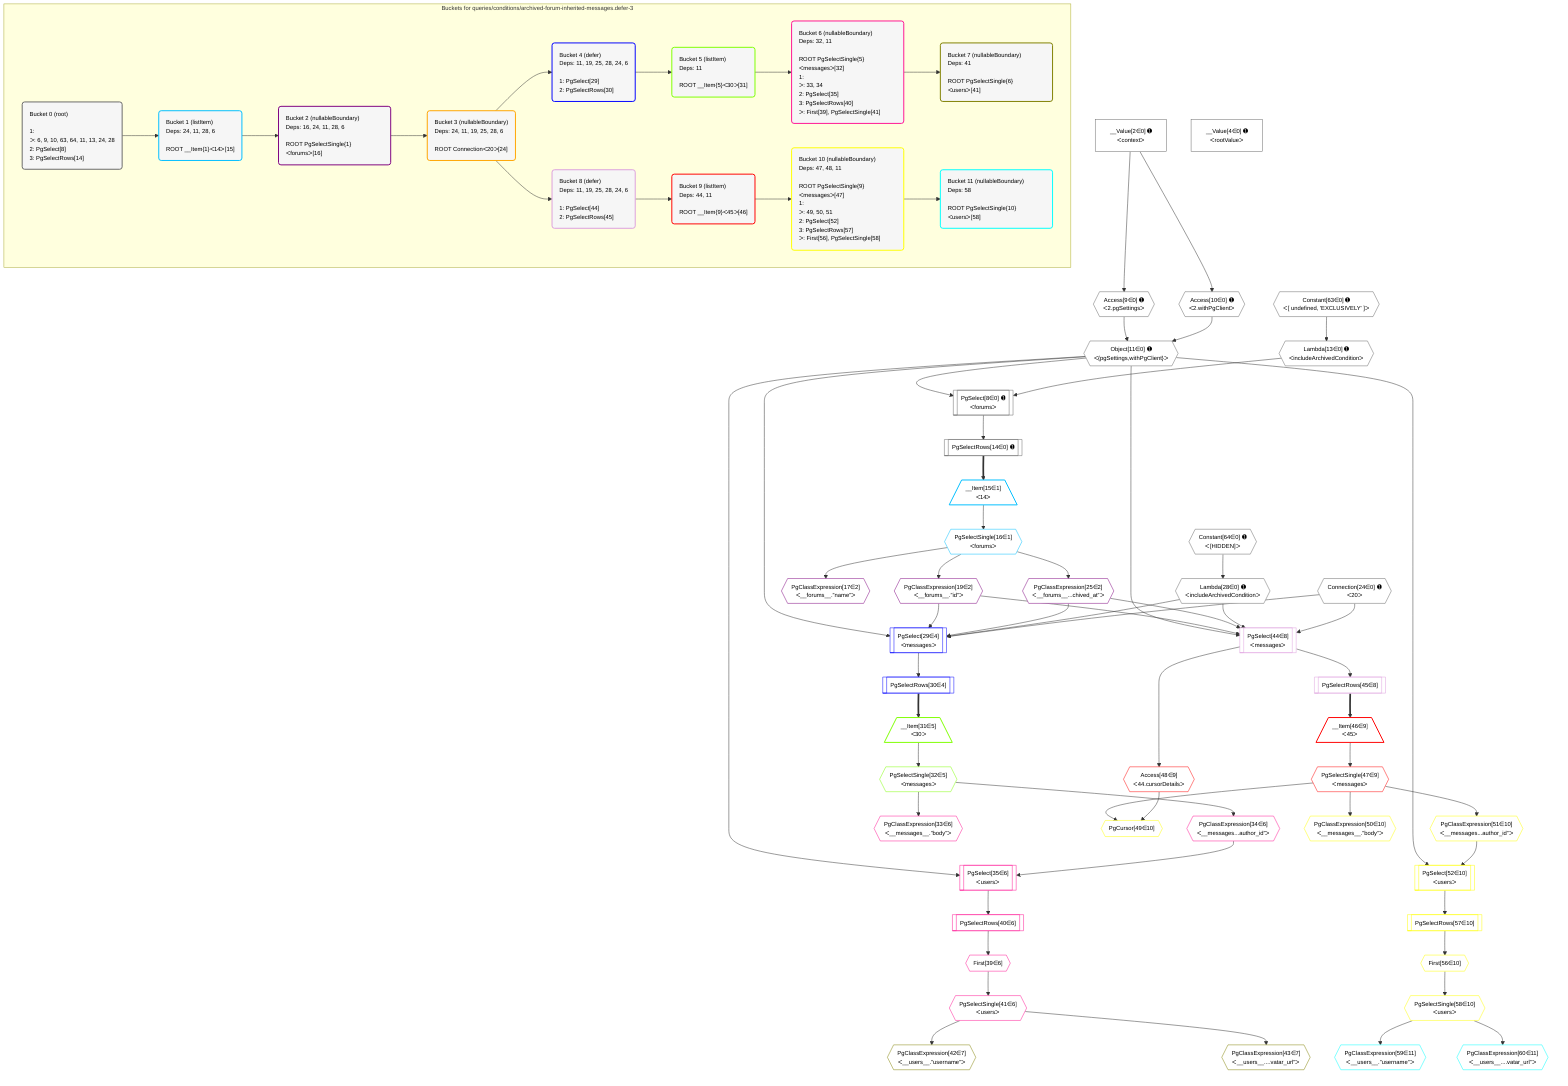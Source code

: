 %%{init: {'themeVariables': { 'fontSize': '12px'}}}%%
graph TD
    classDef path fill:#eee,stroke:#000,color:#000
    classDef plan fill:#fff,stroke-width:1px,color:#000
    classDef itemplan fill:#fff,stroke-width:2px,color:#000
    classDef unbatchedplan fill:#dff,stroke-width:1px,color:#000
    classDef sideeffectplan fill:#fcc,stroke-width:2px,color:#000
    classDef bucket fill:#f6f6f6,color:#000,stroke-width:2px,text-align:left


    %% plan dependencies
    PgSelect8[["PgSelect[8∈0] ➊<br />ᐸforumsᐳ"]]:::plan
    Object11{{"Object[11∈0] ➊<br />ᐸ{pgSettings,withPgClient}ᐳ"}}:::plan
    Lambda13{{"Lambda[13∈0] ➊<br />ᐸincludeArchivedConditionᐳ"}}:::plan
    Object11 & Lambda13 --> PgSelect8
    Access9{{"Access[9∈0] ➊<br />ᐸ2.pgSettingsᐳ"}}:::plan
    Access10{{"Access[10∈0] ➊<br />ᐸ2.withPgClientᐳ"}}:::plan
    Access9 & Access10 --> Object11
    Connection24{{"Connection[24∈0] ➊<br />ᐸ20ᐳ"}}:::plan
    __Value2["__Value[2∈0] ➊<br />ᐸcontextᐳ"]:::plan
    __Value2 --> Access9
    __Value2 --> Access10
    Constant63{{"Constant[63∈0] ➊<br />ᐸ[ undefined, 'EXCLUSIVELY' ]ᐳ"}}:::plan
    Constant63 --> Lambda13
    PgSelectRows14[["PgSelectRows[14∈0] ➊"]]:::plan
    PgSelect8 --> PgSelectRows14
    Lambda28{{"Lambda[28∈0] ➊<br />ᐸincludeArchivedConditionᐳ"}}:::plan
    Constant64{{"Constant[64∈0] ➊<br />ᐸ[HIDDEN]ᐳ"}}:::plan
    Constant64 --> Lambda28
    __Value4["__Value[4∈0] ➊<br />ᐸrootValueᐳ"]:::plan
    __Item15[/"__Item[15∈1]<br />ᐸ14ᐳ"\]:::itemplan
    PgSelectRows14 ==> __Item15
    PgSelectSingle16{{"PgSelectSingle[16∈1]<br />ᐸforumsᐳ"}}:::plan
    __Item15 --> PgSelectSingle16
    PgClassExpression17{{"PgClassExpression[17∈2]<br />ᐸ__forums__.”name”ᐳ"}}:::plan
    PgSelectSingle16 --> PgClassExpression17
    PgClassExpression19{{"PgClassExpression[19∈2]<br />ᐸ__forums__.”id”ᐳ"}}:::plan
    PgSelectSingle16 --> PgClassExpression19
    PgClassExpression25{{"PgClassExpression[25∈2]<br />ᐸ__forums__...chived_at”ᐳ"}}:::plan
    PgSelectSingle16 --> PgClassExpression25
    PgSelect29[["PgSelect[29∈4]<br />ᐸmessagesᐳ"]]:::plan
    Object11 & PgClassExpression19 & PgClassExpression25 & Lambda28 & Connection24 --> PgSelect29
    PgSelectRows30[["PgSelectRows[30∈4]"]]:::plan
    PgSelect29 --> PgSelectRows30
    __Item31[/"__Item[31∈5]<br />ᐸ30ᐳ"\]:::itemplan
    PgSelectRows30 ==> __Item31
    PgSelectSingle32{{"PgSelectSingle[32∈5]<br />ᐸmessagesᐳ"}}:::plan
    __Item31 --> PgSelectSingle32
    PgSelect35[["PgSelect[35∈6]<br />ᐸusersᐳ"]]:::plan
    PgClassExpression34{{"PgClassExpression[34∈6]<br />ᐸ__messages...author_id”ᐳ"}}:::plan
    Object11 & PgClassExpression34 --> PgSelect35
    PgClassExpression33{{"PgClassExpression[33∈6]<br />ᐸ__messages__.”body”ᐳ"}}:::plan
    PgSelectSingle32 --> PgClassExpression33
    PgSelectSingle32 --> PgClassExpression34
    First39{{"First[39∈6]"}}:::plan
    PgSelectRows40[["PgSelectRows[40∈6]"]]:::plan
    PgSelectRows40 --> First39
    PgSelect35 --> PgSelectRows40
    PgSelectSingle41{{"PgSelectSingle[41∈6]<br />ᐸusersᐳ"}}:::plan
    First39 --> PgSelectSingle41
    PgClassExpression42{{"PgClassExpression[42∈7]<br />ᐸ__users__.”username”ᐳ"}}:::plan
    PgSelectSingle41 --> PgClassExpression42
    PgClassExpression43{{"PgClassExpression[43∈7]<br />ᐸ__users__....vatar_url”ᐳ"}}:::plan
    PgSelectSingle41 --> PgClassExpression43
    PgSelect44[["PgSelect[44∈8]<br />ᐸmessagesᐳ"]]:::plan
    Object11 & PgClassExpression19 & PgClassExpression25 & Lambda28 & Connection24 --> PgSelect44
    PgSelectRows45[["PgSelectRows[45∈8]"]]:::plan
    PgSelect44 --> PgSelectRows45
    __Item46[/"__Item[46∈9]<br />ᐸ45ᐳ"\]:::itemplan
    PgSelectRows45 ==> __Item46
    PgSelectSingle47{{"PgSelectSingle[47∈9]<br />ᐸmessagesᐳ"}}:::plan
    __Item46 --> PgSelectSingle47
    Access48{{"Access[48∈9]<br />ᐸ44.cursorDetailsᐳ"}}:::plan
    PgSelect44 --> Access48
    PgCursor49{{"PgCursor[49∈10]"}}:::plan
    PgSelectSingle47 & Access48 --> PgCursor49
    PgSelect52[["PgSelect[52∈10]<br />ᐸusersᐳ"]]:::plan
    PgClassExpression51{{"PgClassExpression[51∈10]<br />ᐸ__messages...author_id”ᐳ"}}:::plan
    Object11 & PgClassExpression51 --> PgSelect52
    PgClassExpression50{{"PgClassExpression[50∈10]<br />ᐸ__messages__.”body”ᐳ"}}:::plan
    PgSelectSingle47 --> PgClassExpression50
    PgSelectSingle47 --> PgClassExpression51
    First56{{"First[56∈10]"}}:::plan
    PgSelectRows57[["PgSelectRows[57∈10]"]]:::plan
    PgSelectRows57 --> First56
    PgSelect52 --> PgSelectRows57
    PgSelectSingle58{{"PgSelectSingle[58∈10]<br />ᐸusersᐳ"}}:::plan
    First56 --> PgSelectSingle58
    PgClassExpression59{{"PgClassExpression[59∈11]<br />ᐸ__users__.”username”ᐳ"}}:::plan
    PgSelectSingle58 --> PgClassExpression59
    PgClassExpression60{{"PgClassExpression[60∈11]<br />ᐸ__users__....vatar_url”ᐳ"}}:::plan
    PgSelectSingle58 --> PgClassExpression60

    %% define steps

    subgraph "Buckets for queries/conditions/archived-forum-inherited-messages.defer-3"
    Bucket0("Bucket 0 (root)<br /><br />1: <br />ᐳ: 6, 9, 10, 63, 64, 11, 13, 24, 28<br />2: PgSelect[8]<br />3: PgSelectRows[14]"):::bucket
    classDef bucket0 stroke:#696969
    class Bucket0,__Value2,__Value4,PgSelect8,Access9,Access10,Object11,Lambda13,PgSelectRows14,Connection24,Lambda28,Constant63,Constant64 bucket0
    Bucket1("Bucket 1 (listItem)<br />Deps: 24, 11, 28, 6<br /><br />ROOT __Item{1}ᐸ14ᐳ[15]"):::bucket
    classDef bucket1 stroke:#00bfff
    class Bucket1,__Item15,PgSelectSingle16 bucket1
    Bucket2("Bucket 2 (nullableBoundary)<br />Deps: 16, 24, 11, 28, 6<br /><br />ROOT PgSelectSingle{1}ᐸforumsᐳ[16]"):::bucket
    classDef bucket2 stroke:#7f007f
    class Bucket2,PgClassExpression17,PgClassExpression19,PgClassExpression25 bucket2
    Bucket3("Bucket 3 (nullableBoundary)<br />Deps: 24, 11, 19, 25, 28, 6<br /><br />ROOT Connectionᐸ20ᐳ[24]"):::bucket
    classDef bucket3 stroke:#ffa500
    class Bucket3 bucket3
    Bucket4("Bucket 4 (defer)<br />Deps: 11, 19, 25, 28, 24, 6<br /><br />1: PgSelect[29]<br />2: PgSelectRows[30]"):::bucket
    classDef bucket4 stroke:#0000ff
    class Bucket4,PgSelect29,PgSelectRows30 bucket4
    Bucket5("Bucket 5 (listItem)<br />Deps: 11<br /><br />ROOT __Item{5}ᐸ30ᐳ[31]"):::bucket
    classDef bucket5 stroke:#7fff00
    class Bucket5,__Item31,PgSelectSingle32 bucket5
    Bucket6("Bucket 6 (nullableBoundary)<br />Deps: 32, 11<br /><br />ROOT PgSelectSingle{5}ᐸmessagesᐳ[32]<br />1: <br />ᐳ: 33, 34<br />2: PgSelect[35]<br />3: PgSelectRows[40]<br />ᐳ: First[39], PgSelectSingle[41]"):::bucket
    classDef bucket6 stroke:#ff1493
    class Bucket6,PgClassExpression33,PgClassExpression34,PgSelect35,First39,PgSelectRows40,PgSelectSingle41 bucket6
    Bucket7("Bucket 7 (nullableBoundary)<br />Deps: 41<br /><br />ROOT PgSelectSingle{6}ᐸusersᐳ[41]"):::bucket
    classDef bucket7 stroke:#808000
    class Bucket7,PgClassExpression42,PgClassExpression43 bucket7
    Bucket8("Bucket 8 (defer)<br />Deps: 11, 19, 25, 28, 24, 6<br /><br />1: PgSelect[44]<br />2: PgSelectRows[45]"):::bucket
    classDef bucket8 stroke:#dda0dd
    class Bucket8,PgSelect44,PgSelectRows45 bucket8
    Bucket9("Bucket 9 (listItem)<br />Deps: 44, 11<br /><br />ROOT __Item{9}ᐸ45ᐳ[46]"):::bucket
    classDef bucket9 stroke:#ff0000
    class Bucket9,__Item46,PgSelectSingle47,Access48 bucket9
    Bucket10("Bucket 10 (nullableBoundary)<br />Deps: 47, 48, 11<br /><br />ROOT PgSelectSingle{9}ᐸmessagesᐳ[47]<br />1: <br />ᐳ: 49, 50, 51<br />2: PgSelect[52]<br />3: PgSelectRows[57]<br />ᐳ: First[56], PgSelectSingle[58]"):::bucket
    classDef bucket10 stroke:#ffff00
    class Bucket10,PgCursor49,PgClassExpression50,PgClassExpression51,PgSelect52,First56,PgSelectRows57,PgSelectSingle58 bucket10
    Bucket11("Bucket 11 (nullableBoundary)<br />Deps: 58<br /><br />ROOT PgSelectSingle{10}ᐸusersᐳ[58]"):::bucket
    classDef bucket11 stroke:#00ffff
    class Bucket11,PgClassExpression59,PgClassExpression60 bucket11
    Bucket0 --> Bucket1
    Bucket1 --> Bucket2
    Bucket2 --> Bucket3
    Bucket3 --> Bucket4 & Bucket8
    Bucket4 --> Bucket5
    Bucket5 --> Bucket6
    Bucket6 --> Bucket7
    Bucket8 --> Bucket9
    Bucket9 --> Bucket10
    Bucket10 --> Bucket11
    end
